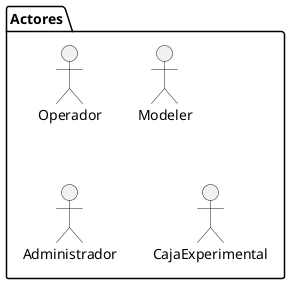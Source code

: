@startuml Actores
 package "Actores"{
    'Creating Actors
    actor Operador as Us
    actor Modeler as Mo
    actor Administrador as Ad
    actor CajaExperimental as Ca
 }
@enduml